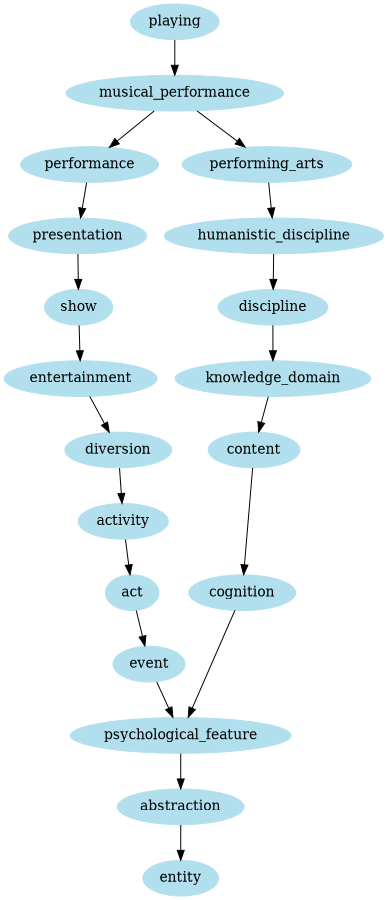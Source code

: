 digraph unix {
	node [color=lightblue2 style=filled]
	size="6,6"
	playing -> musical_performance
	musical_performance -> performance
	performance -> presentation
	presentation -> show
	show -> entertainment
	entertainment -> diversion
	diversion -> activity
	activity -> act
	act -> event
	event -> psychological_feature
	psychological_feature -> abstraction
	abstraction -> entity
	musical_performance -> performing_arts
	performing_arts -> humanistic_discipline
	humanistic_discipline -> discipline
	discipline -> knowledge_domain
	knowledge_domain -> content
	content -> cognition
	cognition -> psychological_feature
}

